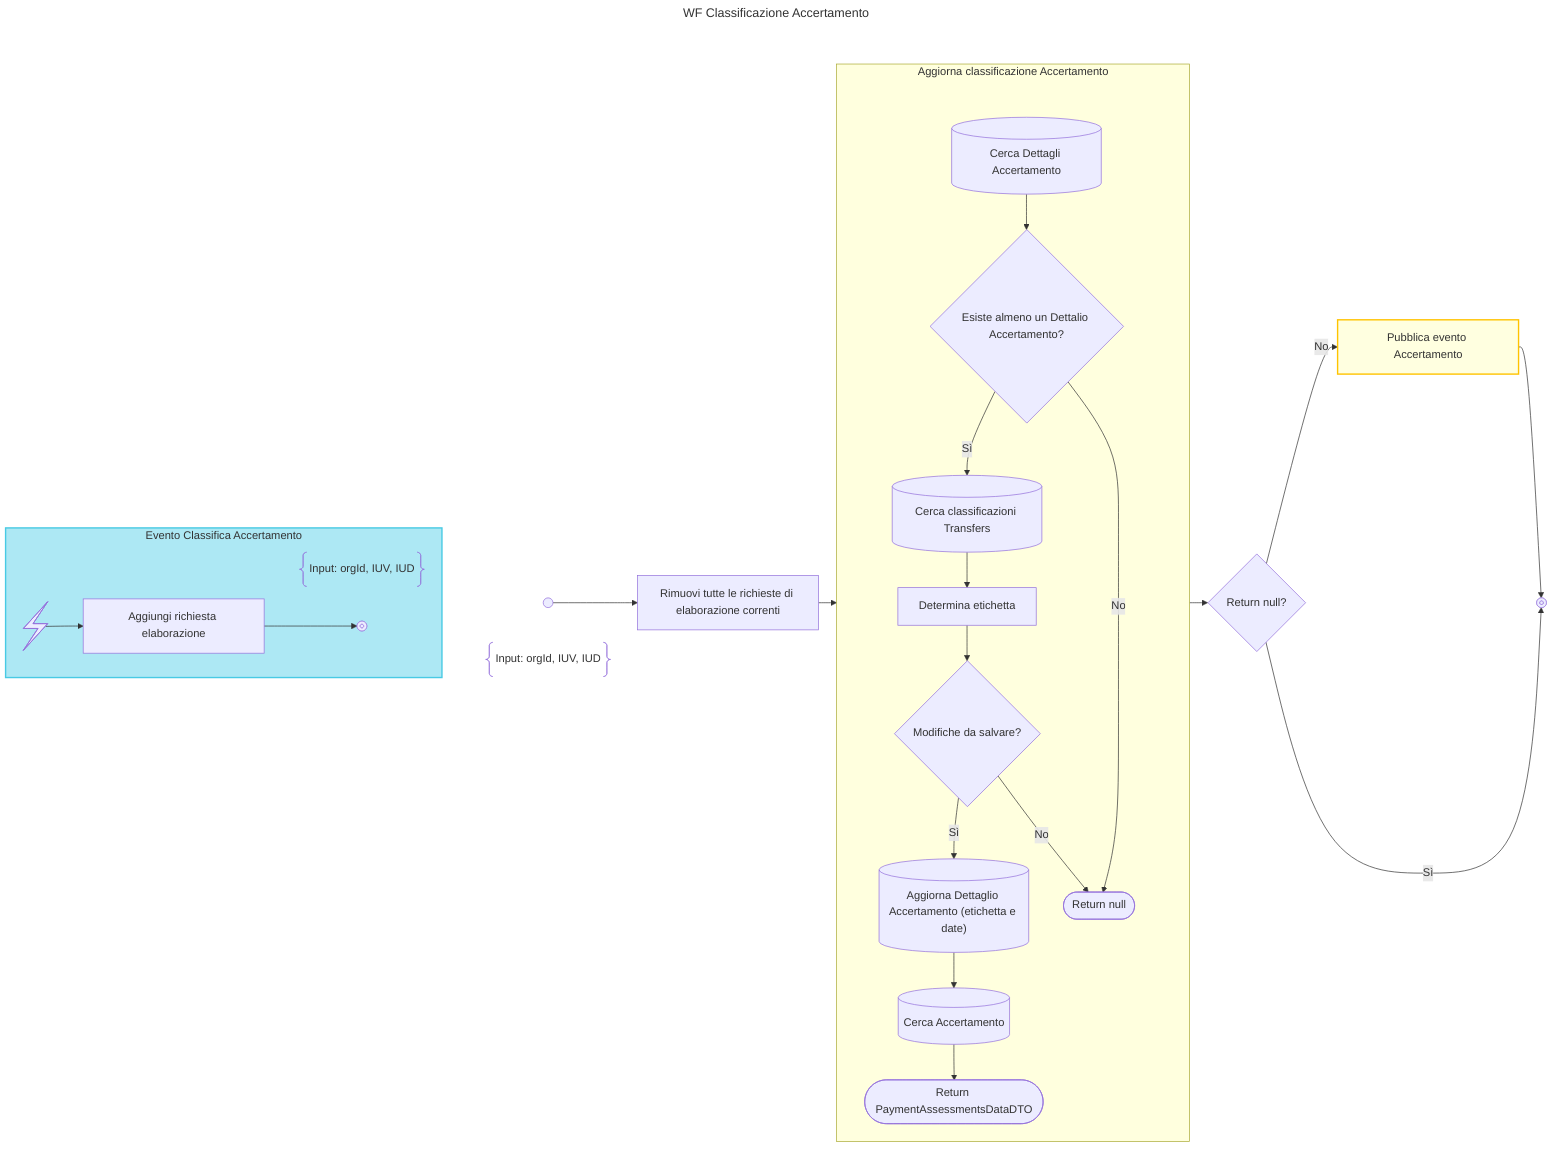 ---
config:
  flowchart:
    rankSpacing: 1
  look: classic
  theme: default
title: WF Classificazione Accertamento
---
flowchart TD
    subgraph WF_BLOCK
        subgraph NOTE_START_BLOCK
            DESCRIPTION@{ shape: braces, label: "Input: orgId, IUV, IUD" }
            START@{shape: start}
        end
        class NOTE_START_BLOCK hidden

        START -->
        REMOVE_ELAB_REQUESTS["Rimuovi tutte le richieste di elaborazione correnti"] -->
        CLASSIFY

        subgraph CLASSIFY["Aggiorna classificazione Accertamento"]
        direction TB
            DUMMY:::hidden --> FIND_ASSESSMENT_DETAILS
            linkStyle 2 display:none

            FIND_ASSESSMENT_DETAILS@{shape: database, label: "Cerca Dettagli Accertamento"} -->
            EXIST_ASSESSMENT_DETAILS{"Esiste almeno un Dettalio Accertamento?"} -->
            |Sì|FIND_CLASSIFICATION@{shape: database, label: "Cerca classificazioni Transfers"} -->
            CALC_CLASSIFY["Determina etichetta"] -->
            IS_CHANGED{"Modifiche da salvare?"} -->
            |Sì|UPDATE_ASSESSMENT_DETAIL@{shape: database, label: "Aggiorna Dettaglio Accertamento (etichetta e date)"} -->
            FIND_ASSESSMENT@{shape: database, label: "Cerca Accertamento"} -->
            RETURN_ASSESSMENT@{shape: terminal, label: "Return PaymentAssessmentsDataDTO"}

            EXIST_ASSESSMENT_DETAILS -->
            |No|RETURN_NULL@{shape: terminal, label: "Return null"}

            IS_CHANGED -->
            |No|RETURN_NULL
        end
       CLASSIFY -->
       ACTIVITY_RETURN_NULL{"Return null?"} -->
       |No|PUBLISH_ASSESSMENT_EVENT:::activity@{label: "Pubblica evento Accertamento"} -->
       END@{shape: stop}

       ACTIVITY_RETURN_NULL -->
       |Sì|END
    end
    class WF_BLOCK hidden

    subgraph SIGNALS_BLOCK
    direction LR
        subgraph SIGNAL_IUV_BLOCK["Evento Classifica Accertamento"]
        direction LR
            DESCRIPTION_SIGNAL_IUV@{ shape: braces, label: "Input: orgId, IUV, IUD" }
            SIGNAL_IUV@{ shape: bolt } -->
            ADD_SIGNAL_IUV["Aggiungi richiesta elaborazione"] -->
            SIGNAL_IUV_END@{ shape: "stop" }
        end
        class SIGNAL_IUV_BLOCK signal_block
    end
    class SIGNALS_BLOCK hidden

    classDef note_block display:none;
    classDef hidden display:none;
    classDef activity fill:#FFFFE0, stroke:#ffc300, stroke-width:2px;
    classDef loop fill:#CCFFCC, stroke:#7FBF7F, stroke-width:2px, padding-bottom: 5px;
    classDef signal_block fill:#ade8f4, stroke:#48cae4, stroke-width:2px